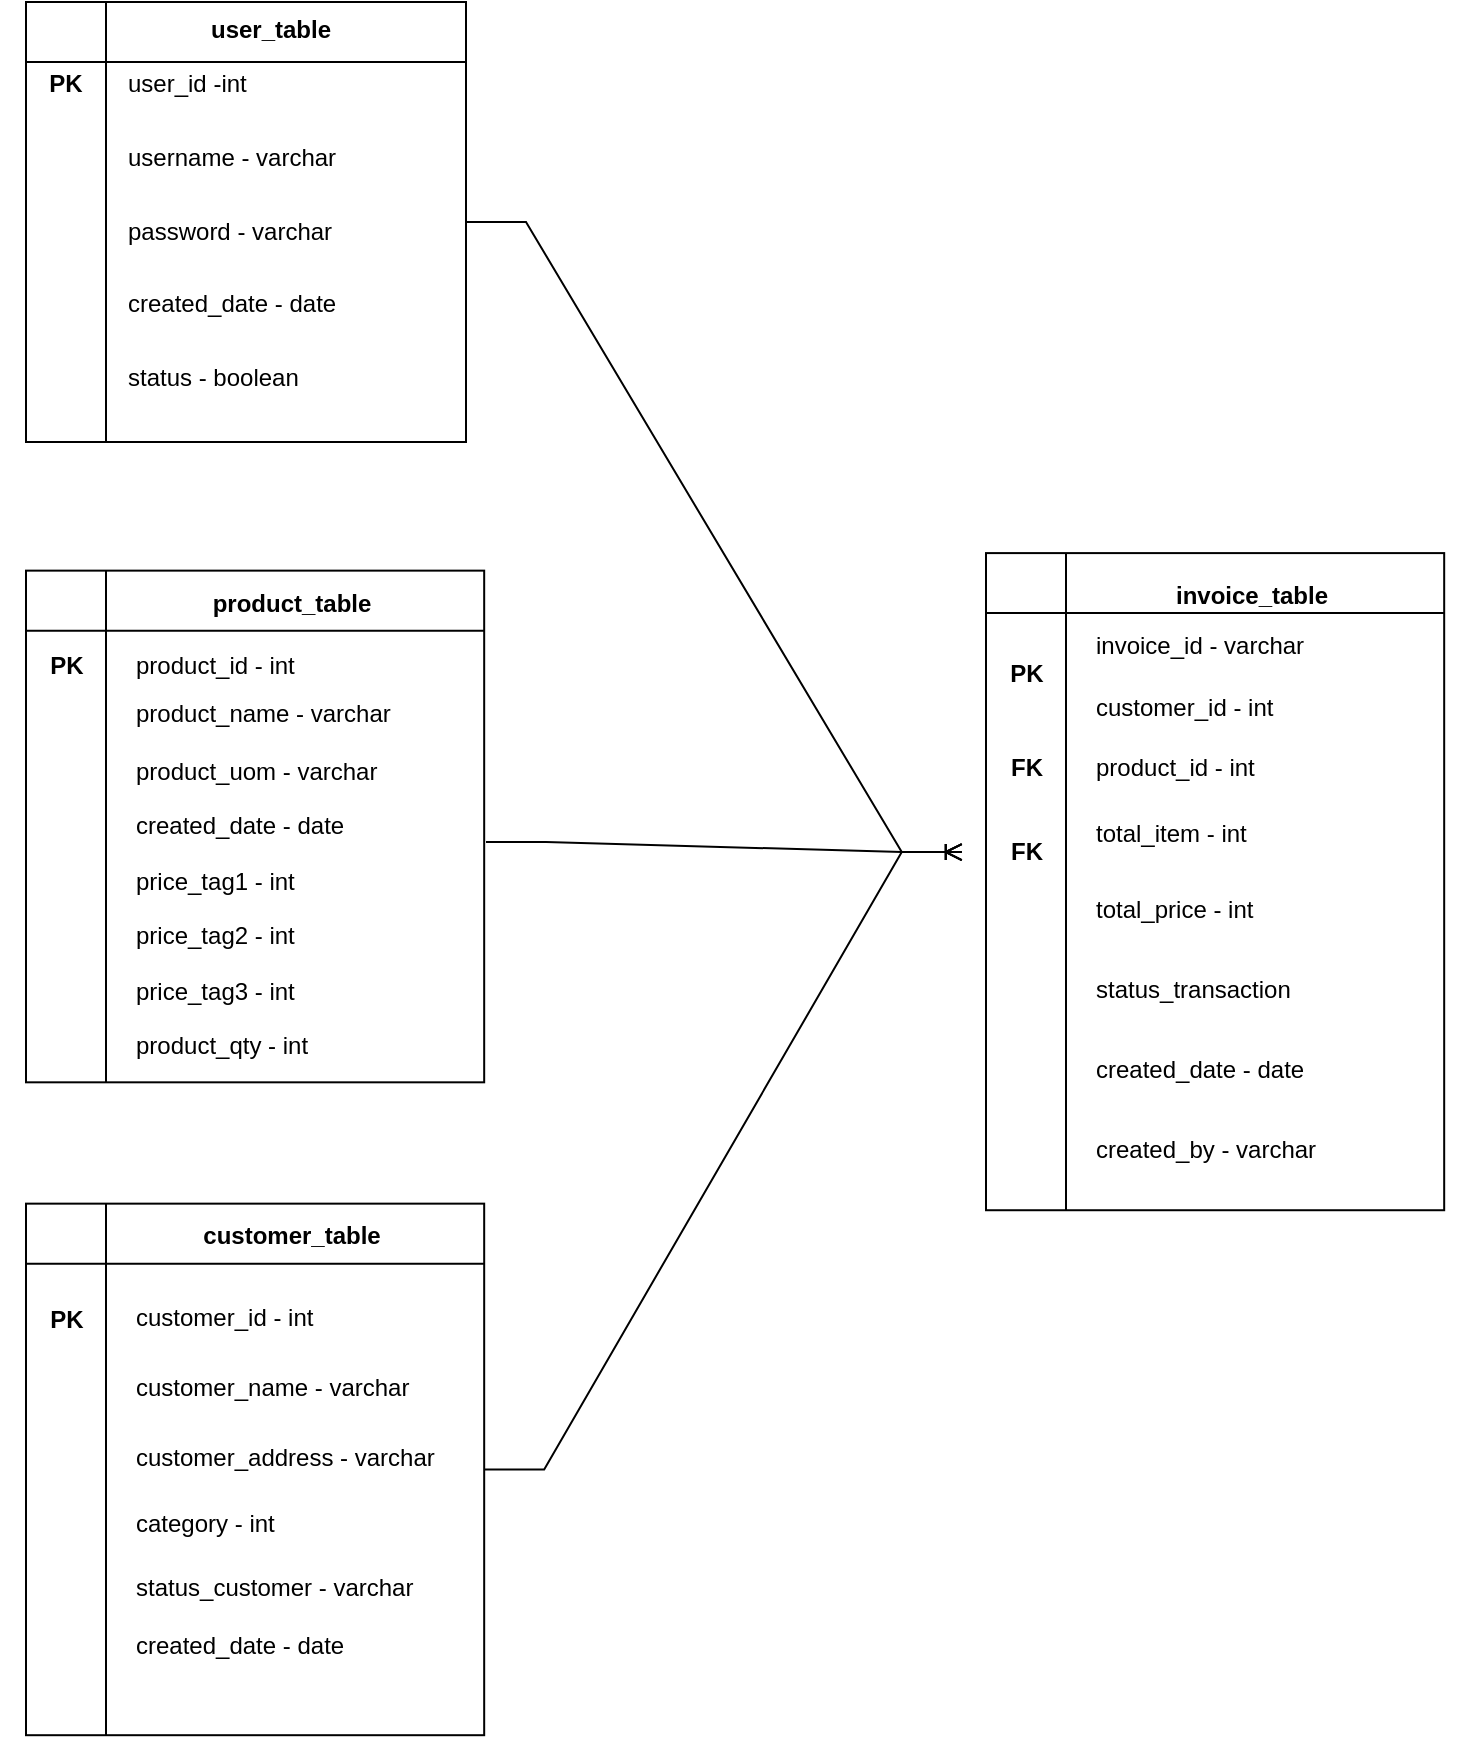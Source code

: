 <mxfile version="20.8.1" type="github">
  <diagram id="accU9gudKg5mZlHegD7e" name="Page-1">
    <mxGraphModel dx="1434" dy="821" grid="1" gridSize="10" guides="1" tooltips="1" connect="1" arrows="1" fold="1" page="1" pageScale="1" pageWidth="850" pageHeight="1100" math="0" shadow="0">
      <root>
        <mxCell id="0" />
        <mxCell id="1" parent="0" />
        <mxCell id="b40Wa10dnx9YJlDa_M7R-34" value="" style="group" parent="1" vertex="1" connectable="0">
          <mxGeometry x="10" y="40" width="230" height="220" as="geometry" />
        </mxCell>
        <mxCell id="b40Wa10dnx9YJlDa_M7R-32" value="" style="group" parent="b40Wa10dnx9YJlDa_M7R-34" vertex="1" connectable="0">
          <mxGeometry x="10" width="220" height="220" as="geometry" />
        </mxCell>
        <mxCell id="b40Wa10dnx9YJlDa_M7R-24" value="" style="shape=internalStorage;whiteSpace=wrap;html=1;backgroundOutline=1;dx=40;dy=30;" parent="b40Wa10dnx9YJlDa_M7R-32" vertex="1">
          <mxGeometry width="220" height="220" as="geometry" />
        </mxCell>
        <mxCell id="b40Wa10dnx9YJlDa_M7R-25" value="user_table" style="text;html=1;strokeColor=none;fillColor=none;align=center;verticalAlign=middle;whiteSpace=wrap;rounded=0;fontStyle=1" parent="b40Wa10dnx9YJlDa_M7R-32" vertex="1">
          <mxGeometry x="85.556" width="73.333" height="27.5" as="geometry" />
        </mxCell>
        <mxCell id="b40Wa10dnx9YJlDa_M7R-31" value="" style="group" parent="b40Wa10dnx9YJlDa_M7R-32" vertex="1" connectable="0">
          <mxGeometry x="48.889" y="27.5" width="146.667" height="174.167" as="geometry" />
        </mxCell>
        <mxCell id="b40Wa10dnx9YJlDa_M7R-26" value="user_id -int" style="text;html=1;strokeColor=none;fillColor=none;align=left;verticalAlign=middle;whiteSpace=wrap;rounded=0;" parent="b40Wa10dnx9YJlDa_M7R-31" vertex="1">
          <mxGeometry width="146.667" height="27.5" as="geometry" />
        </mxCell>
        <mxCell id="b40Wa10dnx9YJlDa_M7R-27" value="username - varchar" style="text;html=1;strokeColor=none;fillColor=none;align=left;verticalAlign=middle;whiteSpace=wrap;rounded=0;" parent="b40Wa10dnx9YJlDa_M7R-31" vertex="1">
          <mxGeometry y="36.667" width="146.667" height="27.5" as="geometry" />
        </mxCell>
        <mxCell id="b40Wa10dnx9YJlDa_M7R-28" value="password - varchar" style="text;html=1;strokeColor=none;fillColor=none;align=left;verticalAlign=middle;whiteSpace=wrap;rounded=0;" parent="b40Wa10dnx9YJlDa_M7R-31" vertex="1">
          <mxGeometry y="73.333" width="146.667" height="27.5" as="geometry" />
        </mxCell>
        <mxCell id="b40Wa10dnx9YJlDa_M7R-29" value="created_date - date" style="text;html=1;strokeColor=none;fillColor=none;align=left;verticalAlign=middle;whiteSpace=wrap;rounded=0;" parent="b40Wa10dnx9YJlDa_M7R-31" vertex="1">
          <mxGeometry y="110" width="146.667" height="27.5" as="geometry" />
        </mxCell>
        <mxCell id="b40Wa10dnx9YJlDa_M7R-30" value="status - boolean" style="text;html=1;strokeColor=none;fillColor=none;align=left;verticalAlign=middle;whiteSpace=wrap;rounded=0;" parent="b40Wa10dnx9YJlDa_M7R-31" vertex="1">
          <mxGeometry y="146.667" width="146.667" height="27.5" as="geometry" />
        </mxCell>
        <mxCell id="b40Wa10dnx9YJlDa_M7R-33" value="&lt;div&gt;PK&lt;/div&gt;" style="text;html=1;strokeColor=none;fillColor=none;align=center;verticalAlign=middle;whiteSpace=wrap;rounded=0;fontStyle=1" parent="b40Wa10dnx9YJlDa_M7R-34" vertex="1">
          <mxGeometry y="27.5" width="60" height="27.5" as="geometry" />
        </mxCell>
        <mxCell id="b40Wa10dnx9YJlDa_M7R-35" value="" style="group" parent="1" vertex="1" connectable="0">
          <mxGeometry x="20" y="320" width="240" height="270" as="geometry" />
        </mxCell>
        <mxCell id="b40Wa10dnx9YJlDa_M7R-49" value="" style="group" parent="b40Wa10dnx9YJlDa_M7R-35" vertex="1" connectable="0">
          <mxGeometry y="-6.75" width="229.091" height="276.75" as="geometry" />
        </mxCell>
        <mxCell id="b40Wa10dnx9YJlDa_M7R-36" value="" style="shape=internalStorage;whiteSpace=wrap;html=1;backgroundOutline=1;dx=40;dy=30;" parent="b40Wa10dnx9YJlDa_M7R-49" vertex="1">
          <mxGeometry y="11.07" width="229.091" height="255.84" as="geometry" />
        </mxCell>
        <mxCell id="b40Wa10dnx9YJlDa_M7R-37" value="product_table" style="text;html=1;strokeColor=none;fillColor=none;align=center;verticalAlign=middle;whiteSpace=wrap;rounded=0;fontStyle=1" parent="b40Wa10dnx9YJlDa_M7R-49" vertex="1">
          <mxGeometry x="93.333" width="80" height="55.35" as="geometry" />
        </mxCell>
        <mxCell id="b40Wa10dnx9YJlDa_M7R-39" value="product_id - int" style="text;html=1;strokeColor=none;fillColor=none;align=left;verticalAlign=middle;whiteSpace=wrap;rounded=0;" parent="b40Wa10dnx9YJlDa_M7R-49" vertex="1">
          <mxGeometry x="53.333" y="30.751" width="160" height="55.35" as="geometry" />
        </mxCell>
        <mxCell id="b40Wa10dnx9YJlDa_M7R-40" value="product_name - varchar" style="text;html=1;strokeColor=none;fillColor=none;align=left;verticalAlign=middle;whiteSpace=wrap;rounded=0;" parent="b40Wa10dnx9YJlDa_M7R-49" vertex="1">
          <mxGeometry x="53.333" y="55.349" width="160" height="55.35" as="geometry" />
        </mxCell>
        <mxCell id="b40Wa10dnx9YJlDa_M7R-41" value="product_uom - varchar" style="text;html=1;strokeColor=none;fillColor=none;align=left;verticalAlign=middle;whiteSpace=wrap;rounded=0;" parent="b40Wa10dnx9YJlDa_M7R-49" vertex="1">
          <mxGeometry x="53.333" y="83.639" width="160" height="55.35" as="geometry" />
        </mxCell>
        <mxCell id="b40Wa10dnx9YJlDa_M7R-42" value="created_date - date" style="text;html=1;strokeColor=none;fillColor=none;align=left;verticalAlign=middle;whiteSpace=wrap;rounded=0;" parent="b40Wa10dnx9YJlDa_M7R-49" vertex="1">
          <mxGeometry x="53.333" y="110.699" width="160" height="55.35" as="geometry" />
        </mxCell>
        <mxCell id="b40Wa10dnx9YJlDa_M7R-43" value="price_tag1 - int" style="text;html=1;strokeColor=none;fillColor=none;align=left;verticalAlign=middle;whiteSpace=wrap;rounded=0;" parent="b40Wa10dnx9YJlDa_M7R-49" vertex="1">
          <mxGeometry x="53.333" y="138.994" width="160" height="55.35" as="geometry" />
        </mxCell>
        <mxCell id="b40Wa10dnx9YJlDa_M7R-45" value="price_tag2 - int" style="text;html=1;strokeColor=none;fillColor=none;align=left;verticalAlign=middle;whiteSpace=wrap;rounded=0;" parent="b40Wa10dnx9YJlDa_M7R-49" vertex="1">
          <mxGeometry x="53.333" y="166.052" width="160" height="55.35" as="geometry" />
        </mxCell>
        <mxCell id="b40Wa10dnx9YJlDa_M7R-46" value="price_tag3 - int" style="text;html=1;strokeColor=none;fillColor=none;align=left;verticalAlign=middle;whiteSpace=wrap;rounded=0;" parent="b40Wa10dnx9YJlDa_M7R-49" vertex="1">
          <mxGeometry x="53.333" y="194.341" width="160" height="55.35" as="geometry" />
        </mxCell>
        <mxCell id="b40Wa10dnx9YJlDa_M7R-47" value="product_qty - int" style="text;html=1;strokeColor=none;fillColor=none;align=left;verticalAlign=middle;whiteSpace=wrap;rounded=0;" parent="b40Wa10dnx9YJlDa_M7R-49" vertex="1">
          <mxGeometry x="53.333" y="221.4" width="160" height="55.35" as="geometry" />
        </mxCell>
        <mxCell id="b40Wa10dnx9YJlDa_M7R-50" value="&lt;div&gt;PK&lt;/div&gt;" style="text;html=1;strokeColor=none;fillColor=none;align=center;verticalAlign=middle;whiteSpace=wrap;rounded=0;fontStyle=1" parent="b40Wa10dnx9YJlDa_M7R-49" vertex="1">
          <mxGeometry x="-12.12" y="43.43" width="65.455" height="30" as="geometry" />
        </mxCell>
        <mxCell id="JBQUx657fK_0dZMDd7yL-53" value="" style="edgeStyle=entityRelationEdgeStyle;fontSize=12;html=1;endArrow=ERoneToMany;rounded=0;entryX=0;entryY=0.5;entryDx=0;entryDy=0;" edge="1" parent="b40Wa10dnx9YJlDa_M7R-35" target="JBQUx657fK_0dZMDd7yL-50">
          <mxGeometry width="100" height="100" relative="1" as="geometry">
            <mxPoint x="230" y="140" as="sourcePoint" />
            <mxPoint x="330" y="40" as="targetPoint" />
          </mxGeometry>
        </mxCell>
        <mxCell id="JBQUx657fK_0dZMDd7yL-2" value="" style="group" vertex="1" connectable="0" parent="1">
          <mxGeometry x="20" y="630" width="240" height="270" as="geometry" />
        </mxCell>
        <mxCell id="JBQUx657fK_0dZMDd7yL-3" value="" style="group" vertex="1" connectable="0" parent="JBQUx657fK_0dZMDd7yL-2">
          <mxGeometry y="-0.001" width="229.091" height="276.601" as="geometry" />
        </mxCell>
        <mxCell id="JBQUx657fK_0dZMDd7yL-4" value="" style="shape=internalStorage;whiteSpace=wrap;html=1;backgroundOutline=1;dx=40;dy=30;" vertex="1" parent="JBQUx657fK_0dZMDd7yL-3">
          <mxGeometry y="10.825" width="229.09" height="265.776" as="geometry" />
        </mxCell>
        <mxCell id="JBQUx657fK_0dZMDd7yL-5" value="&lt;div&gt;customer_table&lt;/div&gt;" style="text;html=1;strokeColor=none;fillColor=none;align=center;verticalAlign=middle;whiteSpace=wrap;rounded=0;fontStyle=1" vertex="1" parent="JBQUx657fK_0dZMDd7yL-3">
          <mxGeometry x="93.333" width="80" height="54.126" as="geometry" />
        </mxCell>
        <mxCell id="JBQUx657fK_0dZMDd7yL-6" value="customer_id - int" style="text;html=1;strokeColor=none;fillColor=none;align=left;verticalAlign=middle;whiteSpace=wrap;rounded=0;" vertex="1" parent="JBQUx657fK_0dZMDd7yL-3">
          <mxGeometry x="53.33" y="54.13" width="160" height="27.956" as="geometry" />
        </mxCell>
        <mxCell id="JBQUx657fK_0dZMDd7yL-7" value="customer_name - varchar" style="text;html=1;strokeColor=none;fillColor=none;align=left;verticalAlign=middle;whiteSpace=wrap;rounded=0;" vertex="1" parent="JBQUx657fK_0dZMDd7yL-3">
          <mxGeometry x="53.33" y="89.997" width="160" height="26.966" as="geometry" />
        </mxCell>
        <mxCell id="JBQUx657fK_0dZMDd7yL-8" value="customer_address - varchar" style="text;html=1;strokeColor=none;fillColor=none;align=left;verticalAlign=middle;whiteSpace=wrap;rounded=0;" vertex="1" parent="JBQUx657fK_0dZMDd7yL-3">
          <mxGeometry x="53.33" y="126.04" width="160" height="24.525" as="geometry" />
        </mxCell>
        <mxCell id="JBQUx657fK_0dZMDd7yL-9" value="category - int" style="text;html=1;strokeColor=none;fillColor=none;align=left;verticalAlign=middle;whiteSpace=wrap;rounded=0;" vertex="1" parent="JBQUx657fK_0dZMDd7yL-3">
          <mxGeometry x="53.33" y="159.999" width="160" height="22.399" as="geometry" />
        </mxCell>
        <mxCell id="JBQUx657fK_0dZMDd7yL-10" value="created_date - date" style="text;html=1;strokeColor=none;fillColor=none;align=left;verticalAlign=middle;whiteSpace=wrap;rounded=0;" vertex="1" parent="JBQUx657fK_0dZMDd7yL-3">
          <mxGeometry x="53.33" y="219.996" width="160" height="24.311" as="geometry" />
        </mxCell>
        <mxCell id="JBQUx657fK_0dZMDd7yL-11" value="status_customer - varchar" style="text;html=1;strokeColor=none;fillColor=none;align=left;verticalAlign=middle;whiteSpace=wrap;rounded=0;" vertex="1" parent="JBQUx657fK_0dZMDd7yL-3">
          <mxGeometry x="53.33" y="190.004" width="160" height="26.978" as="geometry" />
        </mxCell>
        <mxCell id="JBQUx657fK_0dZMDd7yL-14" value="&lt;div&gt;PK&lt;/div&gt;" style="text;html=1;strokeColor=none;fillColor=none;align=center;verticalAlign=middle;whiteSpace=wrap;rounded=0;fontStyle=1" vertex="1" parent="JBQUx657fK_0dZMDd7yL-3">
          <mxGeometry x="-12.12" y="55.114" width="65.45" height="27.214" as="geometry" />
        </mxCell>
        <mxCell id="JBQUx657fK_0dZMDd7yL-19" value="" style="group" vertex="1" connectable="0" parent="1">
          <mxGeometry x="500" y="310" width="240" height="346.75" as="geometry" />
        </mxCell>
        <mxCell id="JBQUx657fK_0dZMDd7yL-20" value="" style="group" vertex="1" connectable="0" parent="JBQUx657fK_0dZMDd7yL-19">
          <mxGeometry y="-8.669" width="229.091" height="355.419" as="geometry" />
        </mxCell>
        <mxCell id="JBQUx657fK_0dZMDd7yL-21" value="" style="shape=internalStorage;whiteSpace=wrap;html=1;backgroundOutline=1;dx=40;dy=30;" vertex="1" parent="JBQUx657fK_0dZMDd7yL-20">
          <mxGeometry y="14.217" width="229.091" height="328.565" as="geometry" />
        </mxCell>
        <mxCell id="JBQUx657fK_0dZMDd7yL-22" value="invoice_table" style="text;html=1;strokeColor=none;fillColor=none;align=center;verticalAlign=middle;whiteSpace=wrap;rounded=0;fontStyle=1" vertex="1" parent="JBQUx657fK_0dZMDd7yL-20">
          <mxGeometry x="93.333" width="80" height="71.084" as="geometry" />
        </mxCell>
        <mxCell id="JBQUx657fK_0dZMDd7yL-23" value="invoice_id - varchar" style="text;html=1;strokeColor=none;fillColor=none;align=left;verticalAlign=middle;whiteSpace=wrap;rounded=0;" vertex="1" parent="JBQUx657fK_0dZMDd7yL-20">
          <mxGeometry x="53.33" y="48.581" width="160" height="24.722" as="geometry" />
        </mxCell>
        <mxCell id="JBQUx657fK_0dZMDd7yL-24" value="customer_id - int" style="text;html=1;strokeColor=none;fillColor=none;align=left;verticalAlign=middle;whiteSpace=wrap;rounded=0;" vertex="1" parent="JBQUx657fK_0dZMDd7yL-20">
          <mxGeometry x="53.33" y="81.509" width="160" height="21.28" as="geometry" />
        </mxCell>
        <mxCell id="JBQUx657fK_0dZMDd7yL-25" value="product_id - int" style="text;html=1;strokeColor=none;fillColor=none;align=left;verticalAlign=middle;whiteSpace=wrap;rounded=0;" vertex="1" parent="JBQUx657fK_0dZMDd7yL-20">
          <mxGeometry x="53.33" y="108.287" width="160" height="27.547" as="geometry" />
        </mxCell>
        <mxCell id="JBQUx657fK_0dZMDd7yL-31" value="&lt;div&gt;PK&lt;/div&gt;" style="text;html=1;strokeColor=none;fillColor=none;align=center;verticalAlign=middle;whiteSpace=wrap;rounded=0;fontStyle=1" vertex="1" parent="JBQUx657fK_0dZMDd7yL-20">
          <mxGeometry x="-12.12" y="55.775" width="65.455" height="38.528" as="geometry" />
        </mxCell>
        <mxCell id="JBQUx657fK_0dZMDd7yL-32" value="total_item - int" style="text;html=1;strokeColor=none;fillColor=none;align=left;verticalAlign=middle;whiteSpace=wrap;rounded=0;" vertex="1" parent="JBQUx657fK_0dZMDd7yL-20">
          <mxGeometry x="53.33" y="141.315" width="160" height="27.547" as="geometry" />
        </mxCell>
        <mxCell id="JBQUx657fK_0dZMDd7yL-33" value="total_price - int" style="text;html=1;strokeColor=none;fillColor=none;align=left;verticalAlign=middle;whiteSpace=wrap;rounded=0;" vertex="1" parent="JBQUx657fK_0dZMDd7yL-20">
          <mxGeometry x="53.33" y="178.673" width="160" height="27.547" as="geometry" />
        </mxCell>
        <mxCell id="JBQUx657fK_0dZMDd7yL-34" value="&lt;div&gt;status_transaction&lt;/div&gt;" style="text;html=1;strokeColor=none;fillColor=none;align=left;verticalAlign=middle;whiteSpace=wrap;rounded=0;" vertex="1" parent="JBQUx657fK_0dZMDd7yL-20">
          <mxGeometry x="53.33" y="218.671" width="160" height="27.547" as="geometry" />
        </mxCell>
        <mxCell id="JBQUx657fK_0dZMDd7yL-36" value="&lt;div&gt;FK&lt;/div&gt;" style="text;html=1;strokeColor=none;fillColor=none;align=center;verticalAlign=middle;whiteSpace=wrap;rounded=0;fontStyle=1" vertex="1" parent="JBQUx657fK_0dZMDd7yL-20">
          <mxGeometry x="-12.12" y="102.792" width="65.455" height="38.528" as="geometry" />
        </mxCell>
        <mxCell id="JBQUx657fK_0dZMDd7yL-50" value="FK" style="text;html=1;strokeColor=none;fillColor=none;align=center;verticalAlign=middle;whiteSpace=wrap;rounded=0;fontStyle=1" vertex="1" parent="JBQUx657fK_0dZMDd7yL-20">
          <mxGeometry x="-12.12" y="144.441" width="65.455" height="38.528" as="geometry" />
        </mxCell>
        <mxCell id="JBQUx657fK_0dZMDd7yL-54" value="created_date - date" style="text;html=1;strokeColor=none;fillColor=none;align=left;verticalAlign=middle;whiteSpace=wrap;rounded=0;" vertex="1" parent="JBQUx657fK_0dZMDd7yL-20">
          <mxGeometry x="53.33" y="258.664" width="160" height="27.547" as="geometry" />
        </mxCell>
        <mxCell id="JBQUx657fK_0dZMDd7yL-55" value="created_by - varchar" style="text;html=1;strokeColor=none;fillColor=none;align=left;verticalAlign=middle;whiteSpace=wrap;rounded=0;" vertex="1" parent="JBQUx657fK_0dZMDd7yL-20">
          <mxGeometry x="53.33" y="298.664" width="160" height="27.547" as="geometry" />
        </mxCell>
        <mxCell id="JBQUx657fK_0dZMDd7yL-51" value="" style="edgeStyle=entityRelationEdgeStyle;fontSize=12;html=1;endArrow=ERoneToMany;rounded=0;exitX=1;exitY=0.5;exitDx=0;exitDy=0;entryX=0;entryY=0.5;entryDx=0;entryDy=0;" edge="1" parent="1" source="JBQUx657fK_0dZMDd7yL-4" target="JBQUx657fK_0dZMDd7yL-50">
          <mxGeometry width="100" height="100" relative="1" as="geometry">
            <mxPoint x="250" y="690" as="sourcePoint" />
            <mxPoint x="350" y="590" as="targetPoint" />
          </mxGeometry>
        </mxCell>
        <mxCell id="JBQUx657fK_0dZMDd7yL-57" value="" style="edgeStyle=entityRelationEdgeStyle;fontSize=12;html=1;endArrow=ERoneToMany;rounded=0;entryX=0;entryY=0.5;entryDx=0;entryDy=0;" edge="1" parent="1" source="b40Wa10dnx9YJlDa_M7R-24" target="JBQUx657fK_0dZMDd7yL-50">
          <mxGeometry width="100" height="100" relative="1" as="geometry">
            <mxPoint x="240" y="147.48" as="sourcePoint" />
            <mxPoint x="477.88" y="152.516" as="targetPoint" />
          </mxGeometry>
        </mxCell>
      </root>
    </mxGraphModel>
  </diagram>
</mxfile>
